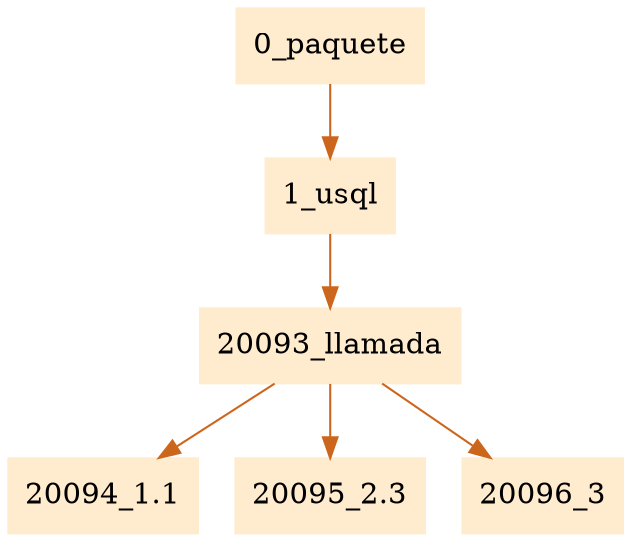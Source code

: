 digraph G {node[shape=box, style=filled, color=blanchedalmond]; edge[color=chocolate3];rankdir=UD 

"0_paquete"->"1_usql""1_usql"->"20093_llamada""20093_llamada"->"20094_1.1""20093_llamada"->"20095_2.3""20093_llamada"->"20096_3"

}
